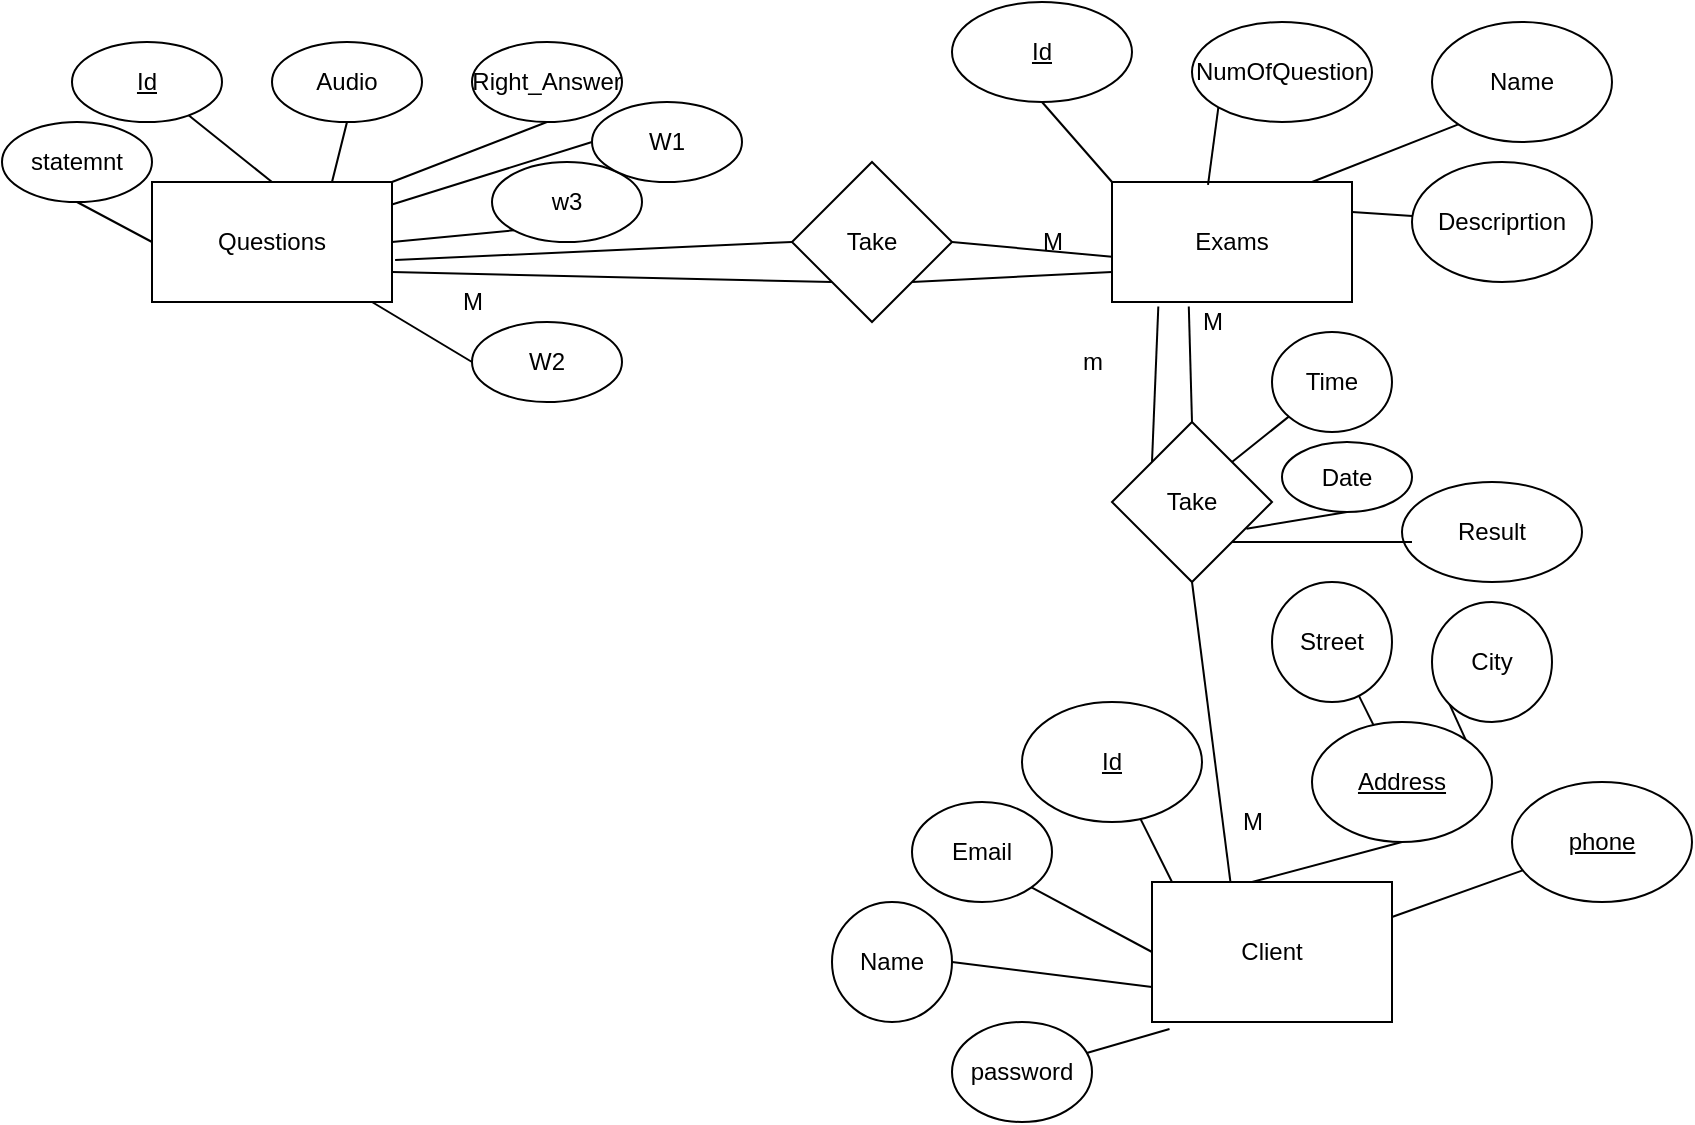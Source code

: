 <mxfile version="20.8.16" type="device"><diagram id="R2lEEEUBdFMjLlhIrx00" name="Page-1"><mxGraphModel dx="1036" dy="614" grid="1" gridSize="10" guides="1" tooltips="1" connect="1" arrows="1" fold="1" page="1" pageScale="1" pageWidth="850" pageHeight="1100" math="0" shadow="0" extFonts="Permanent Marker^https://fonts.googleapis.com/css?family=Permanent+Marker"><root><mxCell id="0"/><mxCell id="1" parent="0"/><mxCell id="jPiHK2fcgLHTVRyJqdCa-3" value="Exams" style="rounded=0;whiteSpace=wrap;html=1;" parent="1" vertex="1"><mxGeometry x="560" y="120" width="120" height="60" as="geometry"/></mxCell><mxCell id="jPiHK2fcgLHTVRyJqdCa-4" value="&lt;u&gt;Id&lt;/u&gt;" style="ellipse;whiteSpace=wrap;html=1;" parent="1" vertex="1"><mxGeometry x="480" y="30" width="90" height="50" as="geometry"/></mxCell><mxCell id="jPiHK2fcgLHTVRyJqdCa-5" value="NumOfQuestion" style="ellipse;whiteSpace=wrap;html=1;" parent="1" vertex="1"><mxGeometry x="600" y="40" width="90" height="50" as="geometry"/></mxCell><mxCell id="jPiHK2fcgLHTVRyJqdCa-6" value="Name" style="ellipse;whiteSpace=wrap;html=1;" parent="1" vertex="1"><mxGeometry x="720" y="40" width="90" height="60" as="geometry"/></mxCell><mxCell id="jPiHK2fcgLHTVRyJqdCa-7" value="Descriprtion" style="ellipse;whiteSpace=wrap;html=1;" parent="1" vertex="1"><mxGeometry x="710" y="110" width="90" height="60" as="geometry"/></mxCell><mxCell id="jPiHK2fcgLHTVRyJqdCa-9" value="Questions" style="rounded=0;whiteSpace=wrap;html=1;" parent="1" vertex="1"><mxGeometry x="80" y="120" width="120" height="60" as="geometry"/></mxCell><mxCell id="jPiHK2fcgLHTVRyJqdCa-10" value="Right_Answer" style="ellipse;whiteSpace=wrap;html=1;" parent="1" vertex="1"><mxGeometry x="240" y="50" width="75" height="40" as="geometry"/></mxCell><mxCell id="jPiHK2fcgLHTVRyJqdCa-13" value="Audio" style="ellipse;whiteSpace=wrap;html=1;" parent="1" vertex="1"><mxGeometry x="140" y="50" width="75" height="40" as="geometry"/></mxCell><mxCell id="jPiHK2fcgLHTVRyJqdCa-14" value="&lt;u&gt;Id&lt;/u&gt;" style="ellipse;whiteSpace=wrap;html=1;" parent="1" vertex="1"><mxGeometry x="40" y="50" width="75" height="40" as="geometry"/></mxCell><mxCell id="jPiHK2fcgLHTVRyJqdCa-15" value="w3" style="ellipse;whiteSpace=wrap;html=1;" parent="1" vertex="1"><mxGeometry x="250" y="110" width="75" height="40" as="geometry"/></mxCell><mxCell id="jPiHK2fcgLHTVRyJqdCa-16" value="W2" style="ellipse;whiteSpace=wrap;html=1;" parent="1" vertex="1"><mxGeometry x="240" y="190" width="75" height="40" as="geometry"/></mxCell><mxCell id="jPiHK2fcgLHTVRyJqdCa-17" value="W1" style="ellipse;whiteSpace=wrap;html=1;" parent="1" vertex="1"><mxGeometry x="300" y="80" width="75" height="40" as="geometry"/></mxCell><mxCell id="jPiHK2fcgLHTVRyJqdCa-19" value="statemnt" style="ellipse;whiteSpace=wrap;html=1;" parent="1" vertex="1"><mxGeometry x="5" y="90" width="75" height="40" as="geometry"/></mxCell><mxCell id="jPiHK2fcgLHTVRyJqdCa-20" value="" style="endArrow=none;html=1;rounded=0;entryX=0;entryY=0.5;entryDx=0;entryDy=0;" parent="1" source="jPiHK2fcgLHTVRyJqdCa-9" target="jPiHK2fcgLHTVRyJqdCa-16" edge="1"><mxGeometry width="50" height="50" relative="1" as="geometry"><mxPoint x="400" y="340" as="sourcePoint"/><mxPoint x="450" y="290" as="targetPoint"/></mxGeometry></mxCell><mxCell id="jPiHK2fcgLHTVRyJqdCa-21" value="" style="endArrow=none;html=1;rounded=0;entryX=1;entryY=0.5;entryDx=0;entryDy=0;exitX=0;exitY=1;exitDx=0;exitDy=0;" parent="1" source="jPiHK2fcgLHTVRyJqdCa-15" target="jPiHK2fcgLHTVRyJqdCa-9" edge="1"><mxGeometry width="50" height="50" relative="1" as="geometry"><mxPoint x="210" y="176.271" as="sourcePoint"/><mxPoint x="297.5" y="200" as="targetPoint"/></mxGeometry></mxCell><mxCell id="jPiHK2fcgLHTVRyJqdCa-22" value="" style="endArrow=none;html=1;rounded=0;exitX=0;exitY=0.5;exitDx=0;exitDy=0;" parent="1" source="jPiHK2fcgLHTVRyJqdCa-17" target="jPiHK2fcgLHTVRyJqdCa-9" edge="1"><mxGeometry width="50" height="50" relative="1" as="geometry"><mxPoint x="231.162" y="144.237" as="sourcePoint"/><mxPoint x="210" y="160" as="targetPoint"/></mxGeometry></mxCell><mxCell id="jPiHK2fcgLHTVRyJqdCa-24" value="" style="endArrow=none;html=1;rounded=0;entryX=0.5;entryY=1;entryDx=0;entryDy=0;exitX=1;exitY=0;exitDx=0;exitDy=0;" parent="1" source="jPiHK2fcgLHTVRyJqdCa-9" target="jPiHK2fcgLHTVRyJqdCa-10" edge="1"><mxGeometry width="50" height="50" relative="1" as="geometry"><mxPoint x="400" y="340" as="sourcePoint"/><mxPoint x="450" y="290" as="targetPoint"/></mxGeometry></mxCell><mxCell id="jPiHK2fcgLHTVRyJqdCa-25" value="" style="endArrow=none;html=1;rounded=0;entryX=0.5;entryY=1;entryDx=0;entryDy=0;exitX=0.75;exitY=0;exitDx=0;exitDy=0;" parent="1" source="jPiHK2fcgLHTVRyJqdCa-9" target="jPiHK2fcgLHTVRyJqdCa-13" edge="1"><mxGeometry width="50" height="50" relative="1" as="geometry"><mxPoint x="210" y="130" as="sourcePoint"/><mxPoint x="287.5" y="100" as="targetPoint"/></mxGeometry></mxCell><mxCell id="jPiHK2fcgLHTVRyJqdCa-26" value="" style="endArrow=none;html=1;rounded=0;exitX=0.5;exitY=0;exitDx=0;exitDy=0;" parent="1" source="jPiHK2fcgLHTVRyJqdCa-9" target="jPiHK2fcgLHTVRyJqdCa-14" edge="1"><mxGeometry width="50" height="50" relative="1" as="geometry"><mxPoint x="180" y="130" as="sourcePoint"/><mxPoint x="187.5" y="100" as="targetPoint"/></mxGeometry></mxCell><mxCell id="jPiHK2fcgLHTVRyJqdCa-27" value="" style="endArrow=none;html=1;rounded=0;exitX=0.5;exitY=1;exitDx=0;exitDy=0;entryX=0;entryY=0.5;entryDx=0;entryDy=0;" parent="1" source="jPiHK2fcgLHTVRyJqdCa-19" target="jPiHK2fcgLHTVRyJqdCa-9" edge="1"><mxGeometry width="50" height="50" relative="1" as="geometry"><mxPoint x="400" y="340" as="sourcePoint"/><mxPoint x="450" y="290" as="targetPoint"/></mxGeometry></mxCell><mxCell id="jPiHK2fcgLHTVRyJqdCa-28" value="" style="endArrow=none;html=1;rounded=0;entryX=0.5;entryY=1;entryDx=0;entryDy=0;exitX=0;exitY=0;exitDx=0;exitDy=0;" parent="1" source="jPiHK2fcgLHTVRyJqdCa-3" target="jPiHK2fcgLHTVRyJqdCa-4" edge="1"><mxGeometry width="50" height="50" relative="1" as="geometry"><mxPoint x="400" y="340" as="sourcePoint"/><mxPoint x="450" y="290" as="targetPoint"/></mxGeometry></mxCell><mxCell id="jPiHK2fcgLHTVRyJqdCa-29" value="" style="endArrow=none;html=1;rounded=0;entryX=0;entryY=1;entryDx=0;entryDy=0;exitX=0.4;exitY=0.023;exitDx=0;exitDy=0;exitPerimeter=0;" parent="1" source="jPiHK2fcgLHTVRyJqdCa-3" target="jPiHK2fcgLHTVRyJqdCa-5" edge="1"><mxGeometry width="50" height="50" relative="1" as="geometry"><mxPoint x="570" y="130" as="sourcePoint"/><mxPoint x="535" y="90" as="targetPoint"/></mxGeometry></mxCell><mxCell id="jPiHK2fcgLHTVRyJqdCa-30" value="" style="endArrow=none;html=1;rounded=0;entryX=0;entryY=1;entryDx=0;entryDy=0;" parent="1" target="jPiHK2fcgLHTVRyJqdCa-6" edge="1"><mxGeometry width="50" height="50" relative="1" as="geometry"><mxPoint x="660" y="120" as="sourcePoint"/><mxPoint x="623.18" y="92.678" as="targetPoint"/></mxGeometry></mxCell><mxCell id="jPiHK2fcgLHTVRyJqdCa-31" value="" style="endArrow=none;html=1;rounded=0;exitX=1;exitY=0.25;exitDx=0;exitDy=0;" parent="1" source="jPiHK2fcgLHTVRyJqdCa-3" target="jPiHK2fcgLHTVRyJqdCa-7" edge="1"><mxGeometry width="50" height="50" relative="1" as="geometry"><mxPoint x="670" y="130" as="sourcePoint"/><mxPoint x="743.18" y="101.213" as="targetPoint"/></mxGeometry></mxCell><mxCell id="jPiHK2fcgLHTVRyJqdCa-33" value="Take" style="rhombus;whiteSpace=wrap;html=1;" parent="1" vertex="1"><mxGeometry x="400" y="110" width="80" height="80" as="geometry"/></mxCell><mxCell id="jPiHK2fcgLHTVRyJqdCa-34" value="" style="endArrow=none;html=1;rounded=0;entryX=1.013;entryY=0.65;entryDx=0;entryDy=0;entryPerimeter=0;exitX=0;exitY=0.5;exitDx=0;exitDy=0;" parent="1" source="jPiHK2fcgLHTVRyJqdCa-33" target="jPiHK2fcgLHTVRyJqdCa-9" edge="1"><mxGeometry width="50" height="50" relative="1" as="geometry"><mxPoint x="400" y="340" as="sourcePoint"/><mxPoint x="450" y="290" as="targetPoint"/></mxGeometry></mxCell><mxCell id="jPiHK2fcgLHTVRyJqdCa-35" value="" style="endArrow=none;html=1;rounded=0;entryX=1;entryY=0.5;entryDx=0;entryDy=0;exitX=0;exitY=0.623;exitDx=0;exitDy=0;exitPerimeter=0;" parent="1" source="jPiHK2fcgLHTVRyJqdCa-3" target="jPiHK2fcgLHTVRyJqdCa-33" edge="1"><mxGeometry width="50" height="50" relative="1" as="geometry"><mxPoint x="400" y="340" as="sourcePoint"/><mxPoint x="450" y="290" as="targetPoint"/></mxGeometry></mxCell><mxCell id="jPiHK2fcgLHTVRyJqdCa-36" value="Date" style="ellipse;whiteSpace=wrap;html=1;" parent="1" vertex="1"><mxGeometry x="645" y="250" width="65" height="35" as="geometry"/></mxCell><mxCell id="jPiHK2fcgLHTVRyJqdCa-38" value="Result" style="ellipse;whiteSpace=wrap;html=1;" parent="1" vertex="1"><mxGeometry x="705" y="270" width="90" height="50" as="geometry"/></mxCell><mxCell id="jPiHK2fcgLHTVRyJqdCa-39" value="" style="endArrow=none;html=1;rounded=0;exitX=1;exitY=1;exitDx=0;exitDy=0;" parent="1" source="jPiHK2fcgLHTVRyJqdCa-67" edge="1"><mxGeometry width="50" height="50" relative="1" as="geometry"><mxPoint x="250" y="500" as="sourcePoint"/><mxPoint x="710" y="300" as="targetPoint"/></mxGeometry></mxCell><mxCell id="jPiHK2fcgLHTVRyJqdCa-41" value="" style="endArrow=none;html=1;rounded=0;entryX=0.5;entryY=1;entryDx=0;entryDy=0;exitX=0.84;exitY=0.667;exitDx=0;exitDy=0;exitPerimeter=0;" parent="1" source="jPiHK2fcgLHTVRyJqdCa-67" target="jPiHK2fcgLHTVRyJqdCa-36" edge="1"><mxGeometry width="50" height="50" relative="1" as="geometry"><mxPoint x="397.5" y="250" as="sourcePoint"/><mxPoint x="527.5" y="240" as="targetPoint"/></mxGeometry></mxCell><mxCell id="jPiHK2fcgLHTVRyJqdCa-43" value="" style="endArrow=none;html=1;rounded=0;entryX=0;entryY=0.75;entryDx=0;entryDy=0;exitX=1;exitY=1;exitDx=0;exitDy=0;" parent="1" source="jPiHK2fcgLHTVRyJqdCa-33" target="jPiHK2fcgLHTVRyJqdCa-3" edge="1"><mxGeometry width="50" height="50" relative="1" as="geometry"><mxPoint x="410" y="320" as="sourcePoint"/><mxPoint x="460" y="270" as="targetPoint"/></mxGeometry></mxCell><mxCell id="jPiHK2fcgLHTVRyJqdCa-44" value="" style="endArrow=none;html=1;rounded=0;entryX=0;entryY=1;entryDx=0;entryDy=0;exitX=1;exitY=0.75;exitDx=0;exitDy=0;" parent="1" source="jPiHK2fcgLHTVRyJqdCa-9" target="jPiHK2fcgLHTVRyJqdCa-33" edge="1"><mxGeometry width="50" height="50" relative="1" as="geometry"><mxPoint x="470" y="200" as="sourcePoint"/><mxPoint x="570" y="175" as="targetPoint"/></mxGeometry></mxCell><mxCell id="jPiHK2fcgLHTVRyJqdCa-45" value="M" style="text;html=1;align=center;verticalAlign=middle;resizable=0;points=[];autosize=1;strokeColor=none;fillColor=none;" parent="1" vertex="1"><mxGeometry x="515" y="135" width="30" height="30" as="geometry"/></mxCell><mxCell id="jPiHK2fcgLHTVRyJqdCa-46" value="M" style="text;html=1;align=center;verticalAlign=middle;resizable=0;points=[];autosize=1;strokeColor=none;fillColor=none;" parent="1" vertex="1"><mxGeometry x="225" y="165" width="30" height="30" as="geometry"/></mxCell><mxCell id="jPiHK2fcgLHTVRyJqdCa-47" value="Client" style="rounded=0;whiteSpace=wrap;html=1;" parent="1" vertex="1"><mxGeometry x="580" y="470" width="120" height="70" as="geometry"/></mxCell><mxCell id="jPiHK2fcgLHTVRyJqdCa-49" value="&lt;u&gt;Id&lt;/u&gt;" style="ellipse;whiteSpace=wrap;html=1;" parent="1" vertex="1"><mxGeometry x="515" y="380" width="90" height="60" as="geometry"/></mxCell><mxCell id="jPiHK2fcgLHTVRyJqdCa-54" value="&lt;u&gt;phone&lt;/u&gt;" style="ellipse;whiteSpace=wrap;html=1;" parent="1" vertex="1"><mxGeometry x="760" y="420" width="90" height="60" as="geometry"/></mxCell><mxCell id="jPiHK2fcgLHTVRyJqdCa-55" value="&lt;u&gt;Address&lt;/u&gt;" style="ellipse;whiteSpace=wrap;html=1;" parent="1" vertex="1"><mxGeometry x="660" y="390" width="90" height="60" as="geometry"/></mxCell><mxCell id="jPiHK2fcgLHTVRyJqdCa-56" value="Street" style="ellipse;whiteSpace=wrap;html=1;aspect=fixed;" parent="1" vertex="1"><mxGeometry x="640" y="320" width="60" height="60" as="geometry"/></mxCell><mxCell id="jPiHK2fcgLHTVRyJqdCa-57" value="City" style="ellipse;whiteSpace=wrap;html=1;aspect=fixed;" parent="1" vertex="1"><mxGeometry x="720" y="330" width="60" height="60" as="geometry"/></mxCell><mxCell id="jPiHK2fcgLHTVRyJqdCa-58" value="Email" style="ellipse;whiteSpace=wrap;html=1;" parent="1" vertex="1"><mxGeometry x="460" y="430" width="70" height="50" as="geometry"/></mxCell><mxCell id="jPiHK2fcgLHTVRyJqdCa-59" value="password" style="ellipse;whiteSpace=wrap;html=1;" parent="1" vertex="1"><mxGeometry x="480" y="540" width="70" height="50" as="geometry"/></mxCell><mxCell id="jPiHK2fcgLHTVRyJqdCa-60" value="" style="endArrow=none;html=1;rounded=0;entryX=1;entryY=1;entryDx=0;entryDy=0;exitX=0;exitY=0.5;exitDx=0;exitDy=0;" parent="1" source="jPiHK2fcgLHTVRyJqdCa-47" target="jPiHK2fcgLHTVRyJqdCa-58" edge="1"><mxGeometry width="50" height="50" relative="1" as="geometry"><mxPoint x="410" y="430" as="sourcePoint"/><mxPoint x="460" y="380" as="targetPoint"/></mxGeometry></mxCell><mxCell id="jPiHK2fcgLHTVRyJqdCa-61" value="" style="endArrow=none;html=1;rounded=0;" parent="1" target="jPiHK2fcgLHTVRyJqdCa-49" edge="1"><mxGeometry width="50" height="50" relative="1" as="geometry"><mxPoint x="590" y="470" as="sourcePoint"/><mxPoint x="529.749" y="482.678" as="targetPoint"/></mxGeometry></mxCell><mxCell id="jPiHK2fcgLHTVRyJqdCa-62" value="" style="endArrow=none;html=1;rounded=0;entryX=0.5;entryY=1;entryDx=0;entryDy=0;" parent="1" target="jPiHK2fcgLHTVRyJqdCa-55" edge="1"><mxGeometry width="50" height="50" relative="1" as="geometry"><mxPoint x="630" y="470" as="sourcePoint"/><mxPoint x="584.23" y="448.46" as="targetPoint"/></mxGeometry></mxCell><mxCell id="jPiHK2fcgLHTVRyJqdCa-63" value="" style="endArrow=none;html=1;rounded=0;" parent="1" source="jPiHK2fcgLHTVRyJqdCa-55" target="jPiHK2fcgLHTVRyJqdCa-56" edge="1"><mxGeometry width="50" height="50" relative="1" as="geometry"><mxPoint x="639.56" y="478.2" as="sourcePoint"/><mxPoint x="715" y="460" as="targetPoint"/></mxGeometry></mxCell><mxCell id="jPiHK2fcgLHTVRyJqdCa-64" value="" style="endArrow=none;html=1;rounded=0;entryX=0;entryY=1;entryDx=0;entryDy=0;exitX=1;exitY=0;exitDx=0;exitDy=0;" parent="1" source="jPiHK2fcgLHTVRyJqdCa-55" target="jPiHK2fcgLHTVRyJqdCa-57" edge="1"><mxGeometry width="50" height="50" relative="1" as="geometry"><mxPoint x="701.069" y="401.474" as="sourcePoint"/><mxPoint x="693.416" y="386.833" as="targetPoint"/></mxGeometry></mxCell><mxCell id="jPiHK2fcgLHTVRyJqdCa-65" value="" style="endArrow=none;html=1;rounded=0;exitX=1;exitY=0.25;exitDx=0;exitDy=0;" parent="1" source="jPiHK2fcgLHTVRyJqdCa-47" target="jPiHK2fcgLHTVRyJqdCa-54" edge="1"><mxGeometry width="50" height="50" relative="1" as="geometry"><mxPoint x="746.82" y="408.787" as="sourcePoint"/><mxPoint x="738.787" y="391.213" as="targetPoint"/></mxGeometry></mxCell><mxCell id="jPiHK2fcgLHTVRyJqdCa-66" value="" style="endArrow=none;html=1;rounded=0;exitX=0.073;exitY=1.05;exitDx=0;exitDy=0;exitPerimeter=0;" parent="1" source="jPiHK2fcgLHTVRyJqdCa-47" target="jPiHK2fcgLHTVRyJqdCa-59" edge="1"><mxGeometry width="50" height="50" relative="1" as="geometry"><mxPoint x="590" y="510" as="sourcePoint"/><mxPoint x="529.749" y="482.678" as="targetPoint"/></mxGeometry></mxCell><mxCell id="jPiHK2fcgLHTVRyJqdCa-67" value="Take" style="rhombus;whiteSpace=wrap;html=1;" parent="1" vertex="1"><mxGeometry x="560" y="240" width="80" height="80" as="geometry"/></mxCell><mxCell id="jPiHK2fcgLHTVRyJqdCa-68" value="" style="endArrow=none;html=1;rounded=0;entryX=0.32;entryY=1.037;entryDx=0;entryDy=0;entryPerimeter=0;exitX=0.5;exitY=0;exitDx=0;exitDy=0;" parent="1" source="jPiHK2fcgLHTVRyJqdCa-67" target="jPiHK2fcgLHTVRyJqdCa-3" edge="1"><mxGeometry width="50" height="50" relative="1" as="geometry"><mxPoint x="410" y="320" as="sourcePoint"/><mxPoint x="460" y="270" as="targetPoint"/></mxGeometry></mxCell><mxCell id="jPiHK2fcgLHTVRyJqdCa-69" value="" style="endArrow=none;html=1;rounded=0;entryX=0.327;entryY=0.003;entryDx=0;entryDy=0;entryPerimeter=0;exitX=0.5;exitY=1;exitDx=0;exitDy=0;" parent="1" source="jPiHK2fcgLHTVRyJqdCa-67" target="jPiHK2fcgLHTVRyJqdCa-47" edge="1"><mxGeometry width="50" height="50" relative="1" as="geometry"><mxPoint x="610" y="250" as="sourcePoint"/><mxPoint x="608.4" y="192.22" as="targetPoint"/></mxGeometry></mxCell><mxCell id="jPiHK2fcgLHTVRyJqdCa-71" value="M" style="text;html=1;align=center;verticalAlign=middle;resizable=0;points=[];autosize=1;strokeColor=none;fillColor=none;" parent="1" vertex="1"><mxGeometry x="615" y="425" width="30" height="30" as="geometry"/></mxCell><mxCell id="jPiHK2fcgLHTVRyJqdCa-72" value="M" style="text;html=1;align=center;verticalAlign=middle;resizable=0;points=[];autosize=1;strokeColor=none;fillColor=none;" parent="1" vertex="1"><mxGeometry x="595" y="175" width="30" height="30" as="geometry"/></mxCell><mxCell id="jPiHK2fcgLHTVRyJqdCa-81" value="m" style="text;html=1;align=center;verticalAlign=middle;resizable=0;points=[];autosize=1;strokeColor=none;fillColor=none;" parent="1" vertex="1"><mxGeometry x="535" y="195" width="30" height="30" as="geometry"/></mxCell><mxCell id="jPiHK2fcgLHTVRyJqdCa-92" value="" style="endArrow=none;html=1;rounded=0;entryX=0.193;entryY=1.037;entryDx=0;entryDy=0;entryPerimeter=0;exitX=0;exitY=0;exitDx=0;exitDy=0;" parent="1" source="jPiHK2fcgLHTVRyJqdCa-67" target="jPiHK2fcgLHTVRyJqdCa-3" edge="1"><mxGeometry width="50" height="50" relative="1" as="geometry"><mxPoint x="410" y="320" as="sourcePoint"/><mxPoint x="460" y="270" as="targetPoint"/></mxGeometry></mxCell><mxCell id="QlrN7t1WCrKnkraySWtM-1" value="Time" style="ellipse;whiteSpace=wrap;html=1;" vertex="1" parent="1"><mxGeometry x="640" y="195" width="60" height="50" as="geometry"/></mxCell><mxCell id="QlrN7t1WCrKnkraySWtM-3" value="" style="endArrow=none;html=1;rounded=0;exitX=1;exitY=0;exitDx=0;exitDy=0;" edge="1" parent="1" source="jPiHK2fcgLHTVRyJqdCa-67" target="QlrN7t1WCrKnkraySWtM-1"><mxGeometry width="50" height="50" relative="1" as="geometry"><mxPoint x="400" y="340" as="sourcePoint"/><mxPoint x="450" y="290" as="targetPoint"/></mxGeometry></mxCell><mxCell id="QlrN7t1WCrKnkraySWtM-4" value="Name" style="ellipse;whiteSpace=wrap;html=1;" vertex="1" parent="1"><mxGeometry x="420" y="480" width="60" height="60" as="geometry"/></mxCell><mxCell id="QlrN7t1WCrKnkraySWtM-5" value="" style="endArrow=none;html=1;rounded=0;exitX=1;exitY=0.5;exitDx=0;exitDy=0;entryX=0;entryY=0.75;entryDx=0;entryDy=0;" edge="1" parent="1" source="QlrN7t1WCrKnkraySWtM-4" target="jPiHK2fcgLHTVRyJqdCa-47"><mxGeometry width="50" height="50" relative="1" as="geometry"><mxPoint x="400" y="340" as="sourcePoint"/><mxPoint x="450" y="290" as="targetPoint"/></mxGeometry></mxCell></root></mxGraphModel></diagram></mxfile>